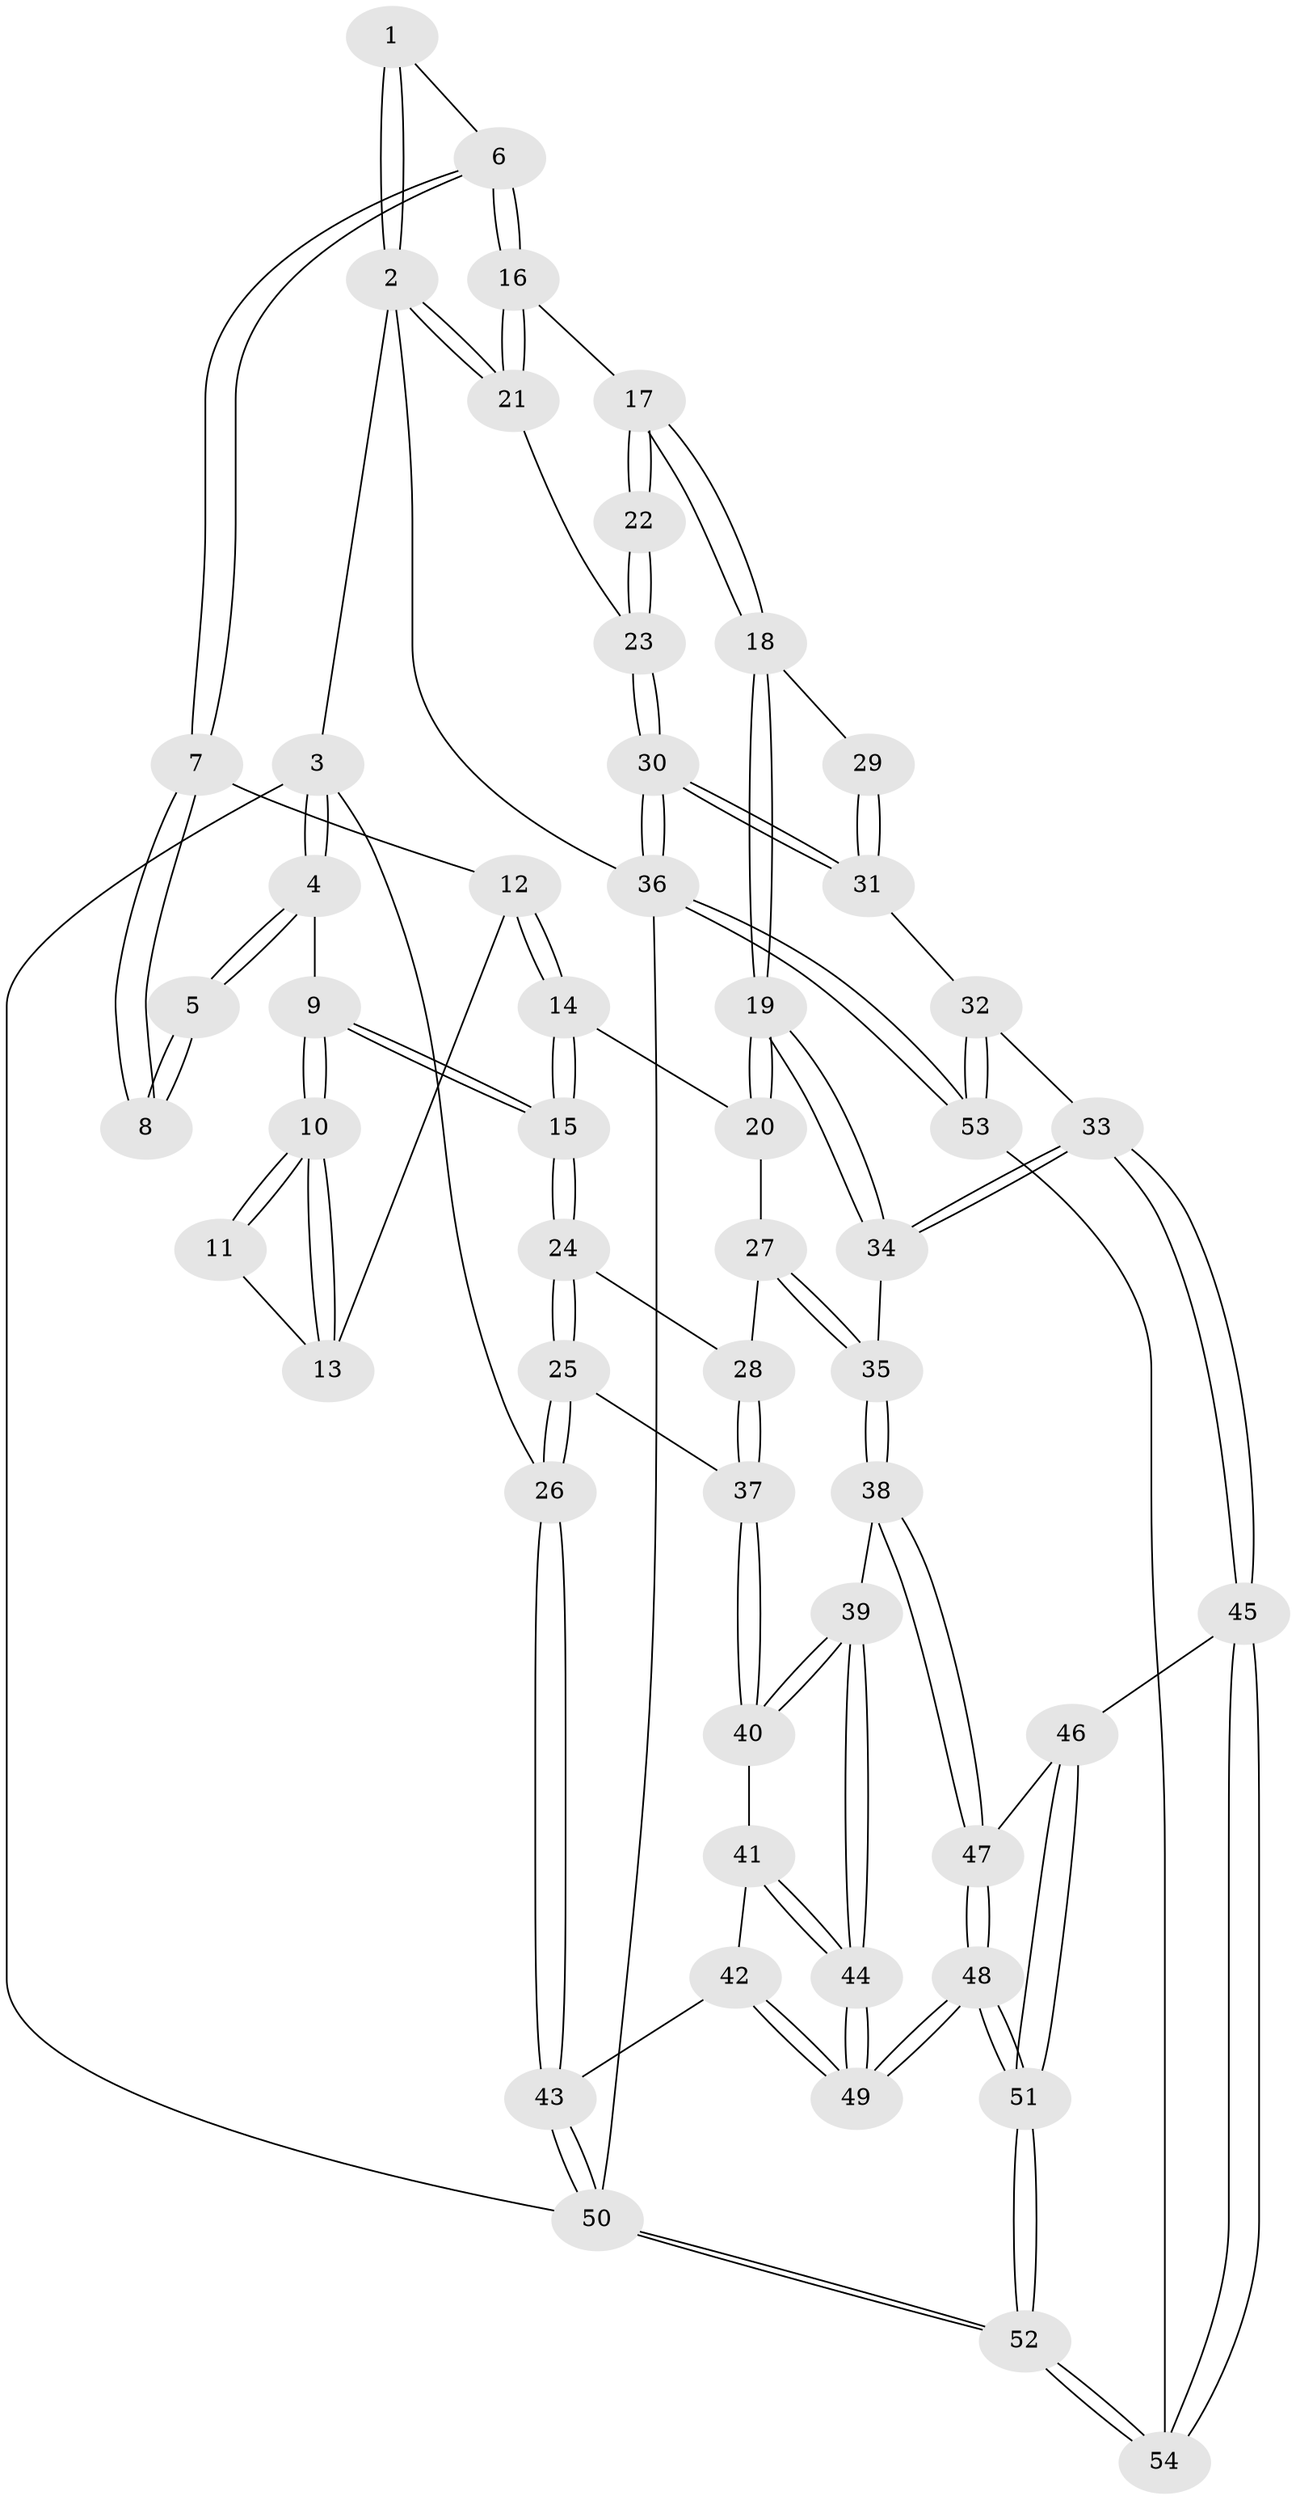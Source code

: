 // coarse degree distribution, {3: 0.10810810810810811, 4: 0.4594594594594595, 6: 0.16216216216216217, 5: 0.24324324324324326, 7: 0.02702702702702703}
// Generated by graph-tools (version 1.1) at 2025/06/03/04/25 22:06:23]
// undirected, 54 vertices, 132 edges
graph export_dot {
graph [start="1"]
  node [color=gray90,style=filled];
  1 [pos="+0.6764007025093105+0"];
  2 [pos="+1+0"];
  3 [pos="+0+0"];
  4 [pos="+0+0"];
  5 [pos="+0.5807076450440425+0"];
  6 [pos="+0.7460299856060327+0.180485040293177"];
  7 [pos="+0.636505255690151+0.15531605304173515"];
  8 [pos="+0.5447680440220962+0.09442490709753806"];
  9 [pos="+0.22696938410674078+0.14108153144310454"];
  10 [pos="+0.24378526106480689+0.14026152552967183"];
  11 [pos="+0.5438110670640962+0.09481839442521998"];
  12 [pos="+0.5282875989852074+0.2732466481336777"];
  13 [pos="+0.5033594209115887+0.221785250908018"];
  14 [pos="+0.5170507699314912+0.33691018673878725"];
  15 [pos="+0.28730936225803366+0.30370719096878573"];
  16 [pos="+0.7587845310979212+0.19114823568299671"];
  17 [pos="+0.7591272744981101+0.19461012264789532"];
  18 [pos="+0.7292320603323782+0.4178715084026501"];
  19 [pos="+0.7165401711868303+0.4332817327283808"];
  20 [pos="+0.5339160596678746+0.35280252033580356"];
  21 [pos="+1+0"];
  22 [pos="+1+0.3565347174163915"];
  23 [pos="+1+0.35273613874617066"];
  24 [pos="+0.2772325712868375+0.3788120641149598"];
  25 [pos="+0.019563662136966777+0.5397942500302463"];
  26 [pos="+0+0.5930651047192778"];
  27 [pos="+0.4191445155675147+0.5228096695281483"];
  28 [pos="+0.33779211559112865+0.5020232359908526"];
  29 [pos="+0.9212203679477825+0.40950662365256796"];
  30 [pos="+1+0.7533281347279414"];
  31 [pos="+0.9549362924514176+0.7278753083296053"];
  32 [pos="+0.8932620887730822+0.7275966423495001"];
  33 [pos="+0.7245137298561414+0.6611594512343129"];
  34 [pos="+0.6914731964279601+0.6041311794655704"];
  35 [pos="+0.5393577756363932+0.6058621513104946"];
  36 [pos="+1+1"];
  37 [pos="+0.3019096137352821+0.5753147054716127"];
  38 [pos="+0.3978847407613193+0.7383530274848956"];
  39 [pos="+0.3342192356102345+0.7171987287048306"];
  40 [pos="+0.28706914662208116+0.6541235294691798"];
  41 [pos="+0.17806904190845504+0.6755982097077129"];
  42 [pos="+0+0.6198946977441984"];
  43 [pos="+0+0.6132268219324156"];
  44 [pos="+0.22197194010705218+0.8538691799052676"];
  45 [pos="+0.5686954502210063+0.9460397931985844"];
  46 [pos="+0.5069743382515831+0.9082915039120706"];
  47 [pos="+0.4496192455826308+0.8696553023069447"];
  48 [pos="+0.20464052151640996+0.9329056404116853"];
  49 [pos="+0.20041783736323446+0.9102748824880323"];
  50 [pos="+0+1"];
  51 [pos="+0.16245710215733672+1"];
  52 [pos="+0.07547819945807718+1"];
  53 [pos="+0.7396889653816413+1"];
  54 [pos="+0.6213983438726928+1"];
  1 -- 2;
  1 -- 2;
  1 -- 6;
  2 -- 3;
  2 -- 21;
  2 -- 21;
  2 -- 36;
  3 -- 4;
  3 -- 4;
  3 -- 26;
  3 -- 50;
  4 -- 5;
  4 -- 5;
  4 -- 9;
  5 -- 8;
  5 -- 8;
  6 -- 7;
  6 -- 7;
  6 -- 16;
  6 -- 16;
  7 -- 8;
  7 -- 8;
  7 -- 12;
  9 -- 10;
  9 -- 10;
  9 -- 15;
  9 -- 15;
  10 -- 11;
  10 -- 11;
  10 -- 13;
  10 -- 13;
  11 -- 13;
  12 -- 13;
  12 -- 14;
  12 -- 14;
  14 -- 15;
  14 -- 15;
  14 -- 20;
  15 -- 24;
  15 -- 24;
  16 -- 17;
  16 -- 21;
  16 -- 21;
  17 -- 18;
  17 -- 18;
  17 -- 22;
  17 -- 22;
  18 -- 19;
  18 -- 19;
  18 -- 29;
  19 -- 20;
  19 -- 20;
  19 -- 34;
  19 -- 34;
  20 -- 27;
  21 -- 23;
  22 -- 23;
  22 -- 23;
  23 -- 30;
  23 -- 30;
  24 -- 25;
  24 -- 25;
  24 -- 28;
  25 -- 26;
  25 -- 26;
  25 -- 37;
  26 -- 43;
  26 -- 43;
  27 -- 28;
  27 -- 35;
  27 -- 35;
  28 -- 37;
  28 -- 37;
  29 -- 31;
  29 -- 31;
  30 -- 31;
  30 -- 31;
  30 -- 36;
  30 -- 36;
  31 -- 32;
  32 -- 33;
  32 -- 53;
  32 -- 53;
  33 -- 34;
  33 -- 34;
  33 -- 45;
  33 -- 45;
  34 -- 35;
  35 -- 38;
  35 -- 38;
  36 -- 53;
  36 -- 53;
  36 -- 50;
  37 -- 40;
  37 -- 40;
  38 -- 39;
  38 -- 47;
  38 -- 47;
  39 -- 40;
  39 -- 40;
  39 -- 44;
  39 -- 44;
  40 -- 41;
  41 -- 42;
  41 -- 44;
  41 -- 44;
  42 -- 43;
  42 -- 49;
  42 -- 49;
  43 -- 50;
  43 -- 50;
  44 -- 49;
  44 -- 49;
  45 -- 46;
  45 -- 54;
  45 -- 54;
  46 -- 47;
  46 -- 51;
  46 -- 51;
  47 -- 48;
  47 -- 48;
  48 -- 49;
  48 -- 49;
  48 -- 51;
  48 -- 51;
  50 -- 52;
  50 -- 52;
  51 -- 52;
  51 -- 52;
  52 -- 54;
  52 -- 54;
  53 -- 54;
}
